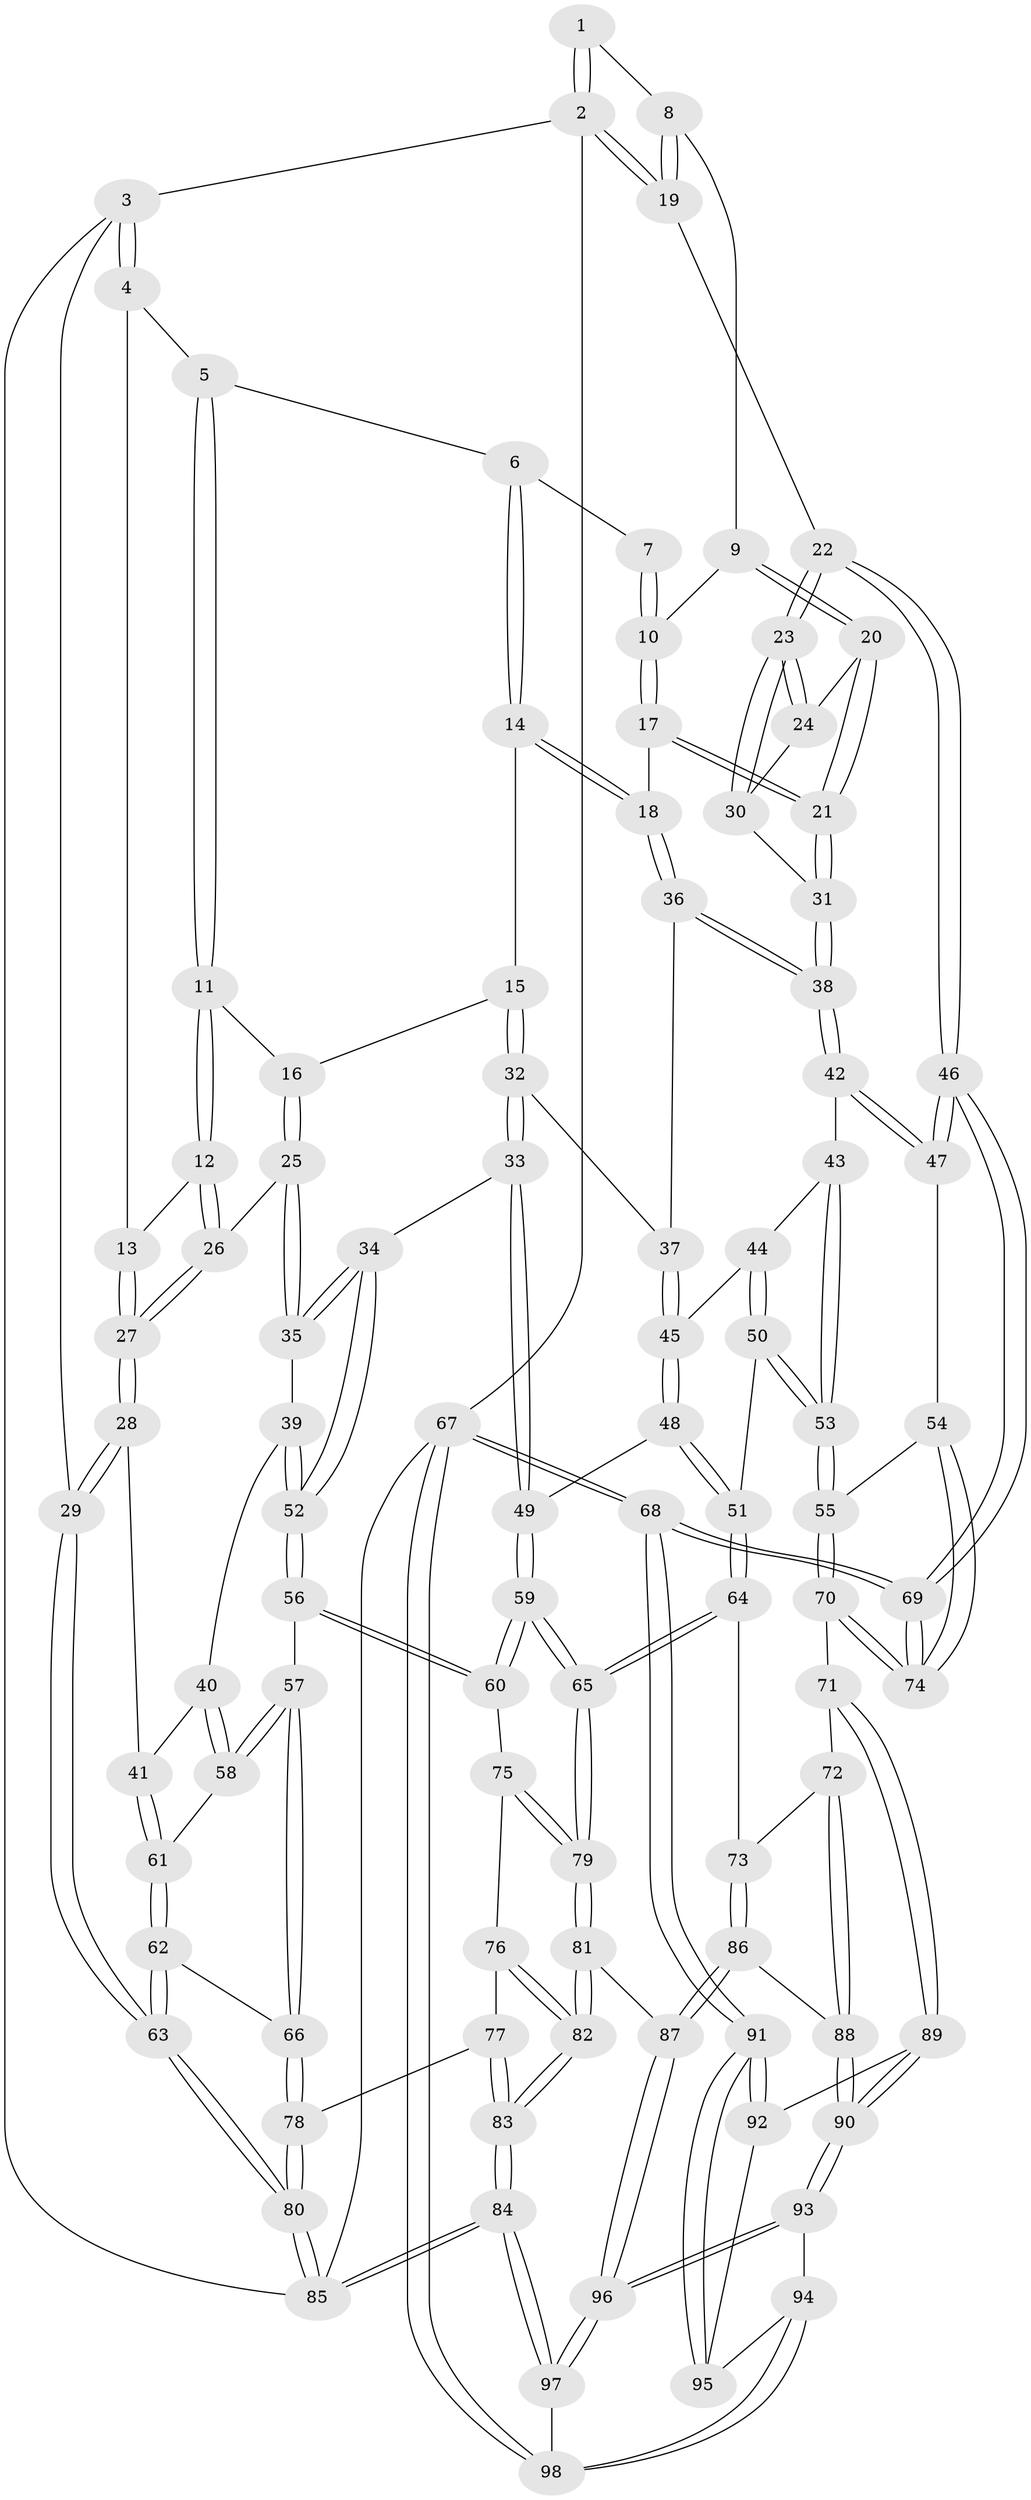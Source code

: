 // Generated by graph-tools (version 1.1) at 2025/27/03/09/25 03:27:15]
// undirected, 98 vertices, 242 edges
graph export_dot {
graph [start="1"]
  node [color=gray90,style=filled];
  1 [pos="+0.8632370872344193+0"];
  2 [pos="+1+0"];
  3 [pos="+0+0"];
  4 [pos="+0.11518320539564925+0"];
  5 [pos="+0.3028414410302513+0"];
  6 [pos="+0.5111679919507209+0"];
  7 [pos="+0.7265067455831479+0"];
  8 [pos="+0.8752084230140573+0.05353138796644645"];
  9 [pos="+0.8719745150882028+0.061469399434870065"];
  10 [pos="+0.7580561643406591+0.051891124307897975"];
  11 [pos="+0.2973090825520851+0.06818454144456756"];
  12 [pos="+0.28008460710346655+0.10820452351091737"];
  13 [pos="+0.14408858498614416+0.10687306620634972"];
  14 [pos="+0.521255637778024+0"];
  15 [pos="+0.46986722250917623+0.112967768430993"];
  16 [pos="+0.38548769650889536+0.11447760314271467"];
  17 [pos="+0.7262370452155154+0.12265081225779799"];
  18 [pos="+0.668301138748167+0.13594485031081824"];
  19 [pos="+1+0.032496632614560324"];
  20 [pos="+0.8748824446378289+0.12422137179536892"];
  21 [pos="+0.8080275327320083+0.16594782489222754"];
  22 [pos="+1+0.23212563095445282"];
  23 [pos="+1+0.21256685777067585"];
  24 [pos="+0.8871340871880434+0.13018998916125354"];
  25 [pos="+0.3173315635598801+0.2140423012848329"];
  26 [pos="+0.28615138032722126+0.19249456268368428"];
  27 [pos="+0.08294455464266005+0.2523456822848002"];
  28 [pos="+0.03004113210962174+0.3023391746809664"];
  29 [pos="+0+0.26727236096017754"];
  30 [pos="+0.8925774401383513+0.2366091342224983"];
  31 [pos="+0.813008071114297+0.271364975012734"];
  32 [pos="+0.4944096899639116+0.24751890717121353"];
  33 [pos="+0.4455805810720613+0.3187542186182038"];
  34 [pos="+0.44308730637596705+0.3189847267826096"];
  35 [pos="+0.4112113382008827+0.3140361380954722"];
  36 [pos="+0.6319385205210901+0.2059952360650619"];
  37 [pos="+0.6244757640045112+0.21060376402836975"];
  38 [pos="+0.7982467016242338+0.31308171599793644"];
  39 [pos="+0.2741737897245954+0.37493667733805136"];
  40 [pos="+0.2199589119999459+0.38230441900127576"];
  41 [pos="+0.046606459672643576+0.3190412514702826"];
  42 [pos="+0.8030381072744123+0.345056441870237"];
  43 [pos="+0.7937053696281023+0.35419862336855995"];
  44 [pos="+0.7074530282386821+0.3821360414339154"];
  45 [pos="+0.6725645765425392+0.3883730106573087"];
  46 [pos="+1+0.34889202080324383"];
  47 [pos="+1+0.410469391342108"];
  48 [pos="+0.5849139614506176+0.4396587335060921"];
  49 [pos="+0.5393786120680186+0.4315390480930872"];
  50 [pos="+0.7359228425243143+0.5625494920817292"];
  51 [pos="+0.6780434352207644+0.5599539494367433"];
  52 [pos="+0.3383010190638493+0.5558260364032386"];
  53 [pos="+0.7806110421379621+0.5696672505604343"];
  54 [pos="+0.8862350467413664+0.5639068723918935"];
  55 [pos="+0.8055871357675882+0.5885145344217266"];
  56 [pos="+0.33801111184223354+0.5582847523411577"];
  57 [pos="+0.26921129831548907+0.585648162426823"];
  58 [pos="+0.23060917016028973+0.5188988039560493"];
  59 [pos="+0.4641953983937441+0.6020500319398425"];
  60 [pos="+0.4527650458207791+0.6016830409162153"];
  61 [pos="+0.08788970817308896+0.5055733281325869"];
  62 [pos="+0.07996704085233933+0.5863287101350498"];
  63 [pos="+0+0.8383567794457677"];
  64 [pos="+0.5834315087572937+0.6874622371933501"];
  65 [pos="+0.5342121600586023+0.6878954142779774"];
  66 [pos="+0.23219602547659782+0.6437095596305212"];
  67 [pos="+1+1"];
  68 [pos="+1+1"];
  69 [pos="+1+0.9317137186465994"];
  70 [pos="+0.7966968644055814+0.757771345293936"];
  71 [pos="+0.7865755603590573+0.764101085981602"];
  72 [pos="+0.7048546843319428+0.7499370141926764"];
  73 [pos="+0.6187430563698252+0.7152451880803663"];
  74 [pos="+1+0.8583454080451172"];
  75 [pos="+0.3789334371430498+0.681818763321782"];
  76 [pos="+0.3341220660213978+0.7146773140384391"];
  77 [pos="+0.25265784016304127+0.690776607998746"];
  78 [pos="+0.23262862236217954+0.648086649472779"];
  79 [pos="+0.4671316798254848+0.8037165865967169"];
  80 [pos="+0+1"];
  81 [pos="+0.4480818958950742+0.841980641008118"];
  82 [pos="+0.43155653920326137+0.8467687248280112"];
  83 [pos="+0.19184556520636603+1"];
  84 [pos="+0+1"];
  85 [pos="+0+1"];
  86 [pos="+0.6016399911600935+0.8856467604080908"];
  87 [pos="+0.4943941573703829+0.8723641117336791"];
  88 [pos="+0.6091919263162799+0.8896165770470081"];
  89 [pos="+0.7766972767870585+0.7974647374321101"];
  90 [pos="+0.6094905800041833+0.8898838093541566"];
  91 [pos="+1+1"];
  92 [pos="+0.7665963360153308+0.87447114459873"];
  93 [pos="+0.6320461337689918+0.921712515682091"];
  94 [pos="+0.743172842371502+0.9391653495783338"];
  95 [pos="+0.7573484186988722+0.9182368985805422"];
  96 [pos="+0.5586448733786181+1"];
  97 [pos="+0.5548046252526695+1"];
  98 [pos="+0.7924516378595746+1"];
  1 -- 2;
  1 -- 2;
  1 -- 8;
  2 -- 3;
  2 -- 19;
  2 -- 19;
  2 -- 67;
  3 -- 4;
  3 -- 4;
  3 -- 29;
  3 -- 85;
  4 -- 5;
  4 -- 13;
  5 -- 6;
  5 -- 11;
  5 -- 11;
  6 -- 7;
  6 -- 14;
  6 -- 14;
  7 -- 10;
  7 -- 10;
  8 -- 9;
  8 -- 19;
  8 -- 19;
  9 -- 10;
  9 -- 20;
  9 -- 20;
  10 -- 17;
  10 -- 17;
  11 -- 12;
  11 -- 12;
  11 -- 16;
  12 -- 13;
  12 -- 26;
  12 -- 26;
  13 -- 27;
  13 -- 27;
  14 -- 15;
  14 -- 18;
  14 -- 18;
  15 -- 16;
  15 -- 32;
  15 -- 32;
  16 -- 25;
  16 -- 25;
  17 -- 18;
  17 -- 21;
  17 -- 21;
  18 -- 36;
  18 -- 36;
  19 -- 22;
  20 -- 21;
  20 -- 21;
  20 -- 24;
  21 -- 31;
  21 -- 31;
  22 -- 23;
  22 -- 23;
  22 -- 46;
  22 -- 46;
  23 -- 24;
  23 -- 24;
  23 -- 30;
  23 -- 30;
  24 -- 30;
  25 -- 26;
  25 -- 35;
  25 -- 35;
  26 -- 27;
  26 -- 27;
  27 -- 28;
  27 -- 28;
  28 -- 29;
  28 -- 29;
  28 -- 41;
  29 -- 63;
  29 -- 63;
  30 -- 31;
  31 -- 38;
  31 -- 38;
  32 -- 33;
  32 -- 33;
  32 -- 37;
  33 -- 34;
  33 -- 49;
  33 -- 49;
  34 -- 35;
  34 -- 35;
  34 -- 52;
  34 -- 52;
  35 -- 39;
  36 -- 37;
  36 -- 38;
  36 -- 38;
  37 -- 45;
  37 -- 45;
  38 -- 42;
  38 -- 42;
  39 -- 40;
  39 -- 52;
  39 -- 52;
  40 -- 41;
  40 -- 58;
  40 -- 58;
  41 -- 61;
  41 -- 61;
  42 -- 43;
  42 -- 47;
  42 -- 47;
  43 -- 44;
  43 -- 53;
  43 -- 53;
  44 -- 45;
  44 -- 50;
  44 -- 50;
  45 -- 48;
  45 -- 48;
  46 -- 47;
  46 -- 47;
  46 -- 69;
  46 -- 69;
  47 -- 54;
  48 -- 49;
  48 -- 51;
  48 -- 51;
  49 -- 59;
  49 -- 59;
  50 -- 51;
  50 -- 53;
  50 -- 53;
  51 -- 64;
  51 -- 64;
  52 -- 56;
  52 -- 56;
  53 -- 55;
  53 -- 55;
  54 -- 55;
  54 -- 74;
  54 -- 74;
  55 -- 70;
  55 -- 70;
  56 -- 57;
  56 -- 60;
  56 -- 60;
  57 -- 58;
  57 -- 58;
  57 -- 66;
  57 -- 66;
  58 -- 61;
  59 -- 60;
  59 -- 60;
  59 -- 65;
  59 -- 65;
  60 -- 75;
  61 -- 62;
  61 -- 62;
  62 -- 63;
  62 -- 63;
  62 -- 66;
  63 -- 80;
  63 -- 80;
  64 -- 65;
  64 -- 65;
  64 -- 73;
  65 -- 79;
  65 -- 79;
  66 -- 78;
  66 -- 78;
  67 -- 68;
  67 -- 68;
  67 -- 98;
  67 -- 98;
  67 -- 85;
  68 -- 69;
  68 -- 69;
  68 -- 91;
  68 -- 91;
  69 -- 74;
  69 -- 74;
  70 -- 71;
  70 -- 74;
  70 -- 74;
  71 -- 72;
  71 -- 89;
  71 -- 89;
  72 -- 73;
  72 -- 88;
  72 -- 88;
  73 -- 86;
  73 -- 86;
  75 -- 76;
  75 -- 79;
  75 -- 79;
  76 -- 77;
  76 -- 82;
  76 -- 82;
  77 -- 78;
  77 -- 83;
  77 -- 83;
  78 -- 80;
  78 -- 80;
  79 -- 81;
  79 -- 81;
  80 -- 85;
  80 -- 85;
  81 -- 82;
  81 -- 82;
  81 -- 87;
  82 -- 83;
  82 -- 83;
  83 -- 84;
  83 -- 84;
  84 -- 85;
  84 -- 85;
  84 -- 97;
  84 -- 97;
  86 -- 87;
  86 -- 87;
  86 -- 88;
  87 -- 96;
  87 -- 96;
  88 -- 90;
  88 -- 90;
  89 -- 90;
  89 -- 90;
  89 -- 92;
  90 -- 93;
  90 -- 93;
  91 -- 92;
  91 -- 92;
  91 -- 95;
  91 -- 95;
  92 -- 95;
  93 -- 94;
  93 -- 96;
  93 -- 96;
  94 -- 95;
  94 -- 98;
  94 -- 98;
  96 -- 97;
  96 -- 97;
  97 -- 98;
}
